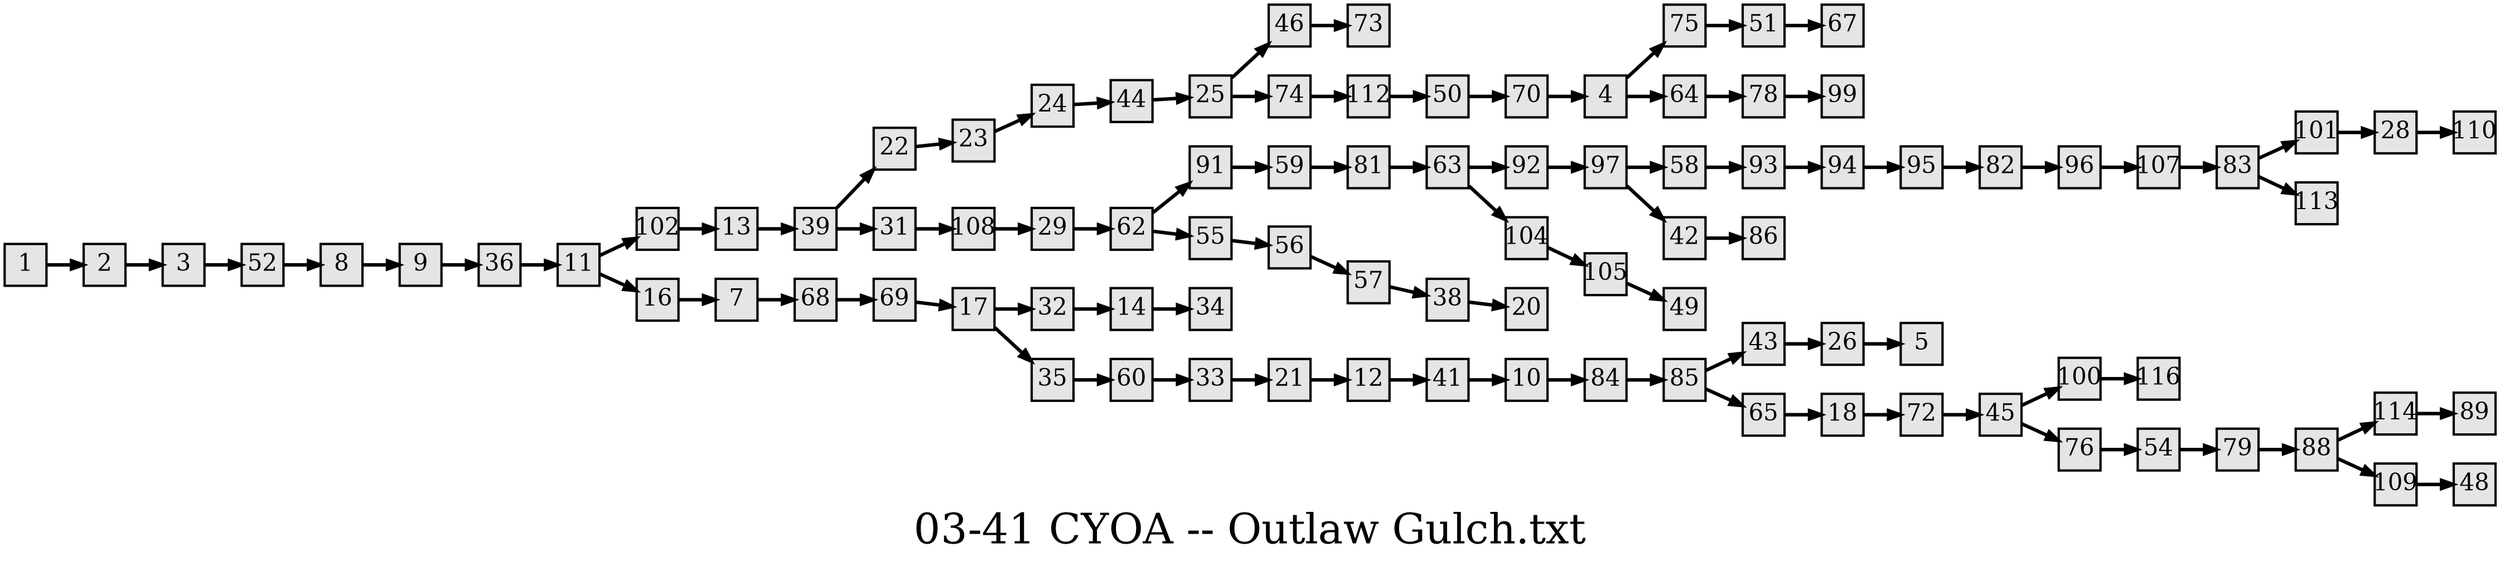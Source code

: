 digraph g{
  graph [ label="03-41 CYOA -- Outlaw Gulch.txt" rankdir=LR, ordering=out, fontsize=36, nodesep="0.35", ranksep="0.45"];
  node  [shape=rect, penwidth=2, fontsize=20, style=filled, fillcolor=grey90, margin="0,0", labelfloat=true, regular=true, fixedsize=true];
  edge  [labelfloat=true, penwidth=3, fontsize=12];

  1 -> 2;
  2 -> 3;
  3 -> 52;
  4 -> 75;
  4 -> 64;
  7 -> 68;
  8 -> 9;
  9 -> 36;
  10 -> 84;
  11 -> 102;
  11 -> 16;
  12 -> 41;
  13 -> 39;
  14 -> 34;
  16 -> 7;
  17 -> 32;
  17 -> 35;
  18 -> 72;
  21 -> 12;
  22 -> 23;
  23 -> 24;
  24 -> 44;
  25 -> 46;
  25 -> 74;
  26 -> 5;
  28 -> 110;
  29 -> 62;
  31 -> 108;
  32 -> 14;
  33 -> 21;
  35 -> 60;
  36 -> 11;
  38 -> 20;
  39 -> 22;
  39 -> 31;
  41 -> 10;
  42 -> 86;
  43 -> 26;
  44 -> 25;
  45 -> 100;
  45 -> 76;
  46 -> 73;
  50 -> 70;
  51 -> 67;
  52 -> 8;
  54 -> 79;
  55 -> 56;
  56 -> 57;
  57 -> 38;
  58 -> 93;
  59 -> 81;
  60 -> 33;
  62 -> 91;
  62 -> 55;
  63 -> 92;
  63 -> 104;
  64 -> 78;
  65 -> 18;
  68 -> 69;
  69 -> 17;
  70 -> 4;
  72 -> 45;
  74 -> 112;
  75 -> 51;
  76 -> 54;
  78 -> 99;
  79 -> 88;
  81 -> 63;
  82 -> 96;
  83 -> 101;
  83 -> 113;
  84 -> 85;
  85 -> 43;
  85 -> 65;
  88 -> 114;
  88 -> 109;
  91 -> 59;
  92 -> 97;
  93 -> 94;
  94 -> 95;
  95 -> 82;
  96 -> 107;
  97 -> 58;
  97 -> 42;
  100 -> 116;
  101 -> 28;
  102 -> 13;
  104 -> 105;
  105 -> 49;
  107 -> 83;
  108 -> 29;
  109 -> 48;
  112 -> 50;
  114 -> 89;
}

